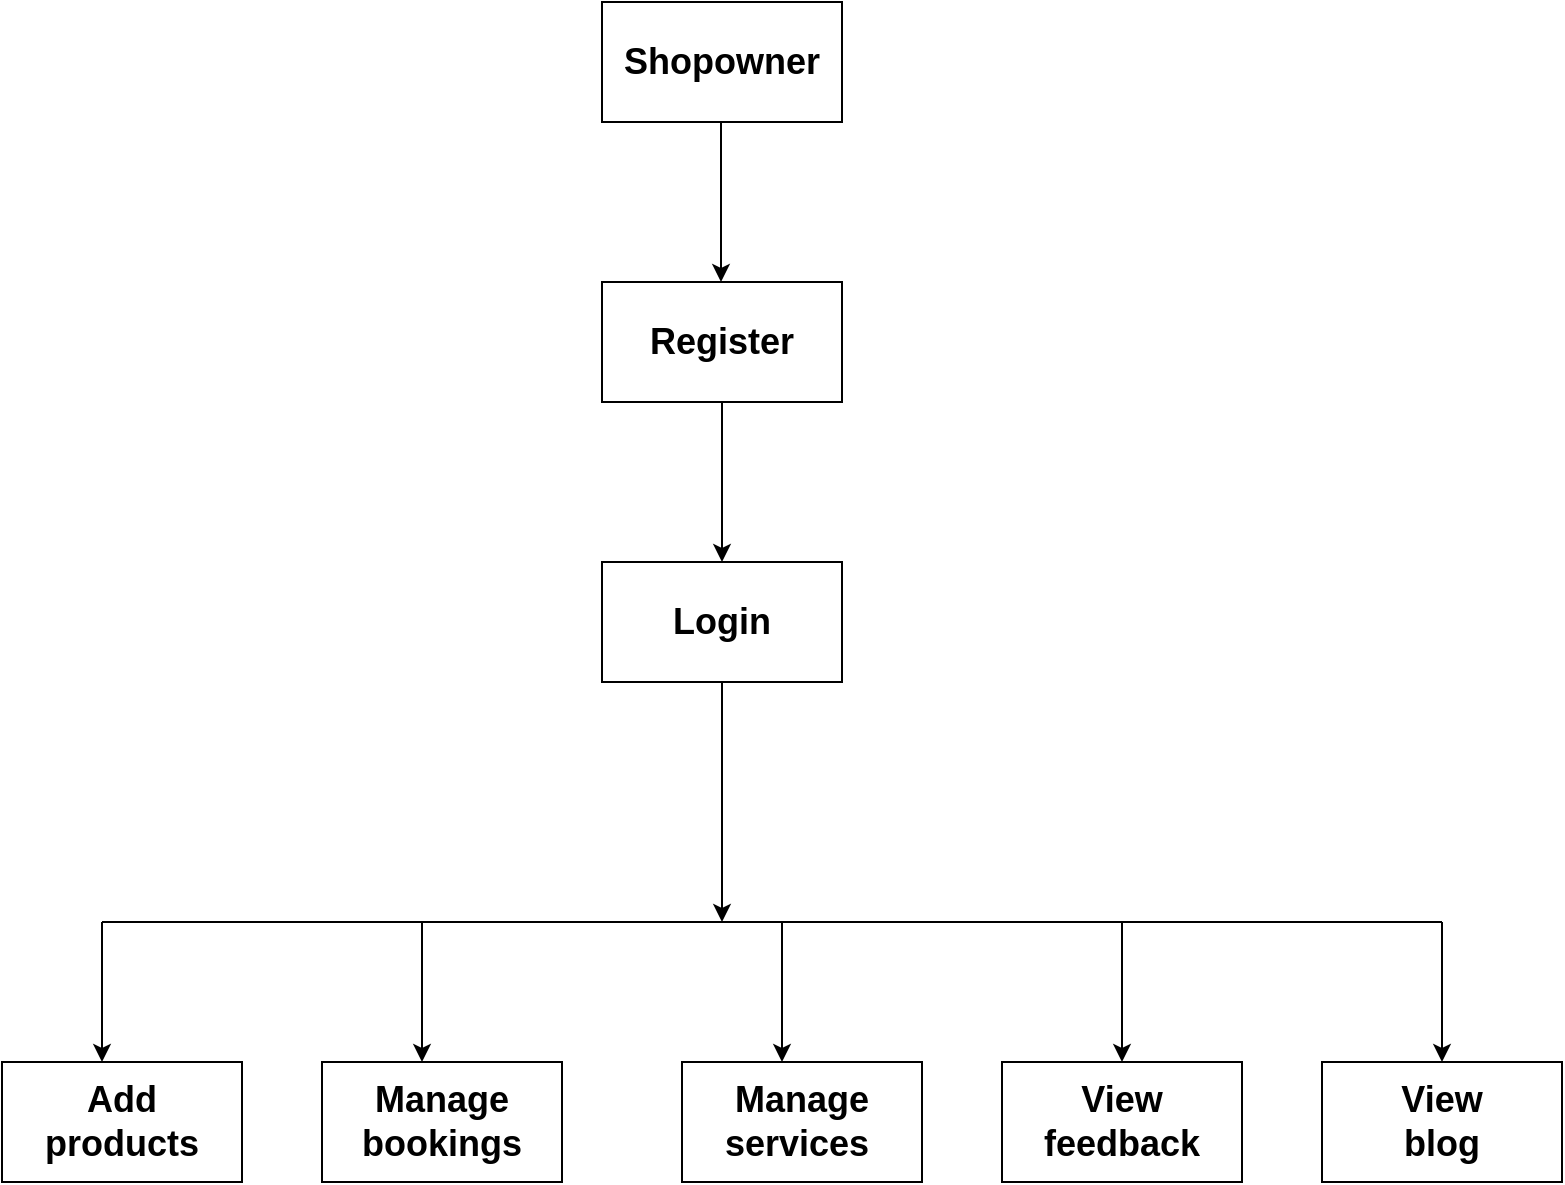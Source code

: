 <mxfile version="20.2.4" type="device"><diagram id="hcqBDbLtj7beb1-_iHv6" name="Page-1"><mxGraphModel dx="1038" dy="579" grid="1" gridSize="10" guides="1" tooltips="1" connect="1" arrows="1" fold="1" page="1" pageScale="1" pageWidth="850" pageHeight="1100" math="0" shadow="0"><root><mxCell id="0"/><mxCell id="1" parent="0"/><mxCell id="IM7uDhdu2lT8xAMbB67r-1" value="" style="rounded=0;whiteSpace=wrap;html=1;" parent="1" vertex="1"><mxGeometry x="340" y="240" width="120" height="60" as="geometry"/></mxCell><mxCell id="IM7uDhdu2lT8xAMbB67r-2" value="" style="rounded=0;whiteSpace=wrap;html=1;" parent="1" vertex="1"><mxGeometry x="340" y="380" width="120" height="60" as="geometry"/></mxCell><mxCell id="IM7uDhdu2lT8xAMbB67r-3" value="" style="rounded=0;whiteSpace=wrap;html=1;" parent="1" vertex="1"><mxGeometry x="40" y="630" width="120" height="60" as="geometry"/></mxCell><mxCell id="IM7uDhdu2lT8xAMbB67r-4" value="" style="rounded=0;whiteSpace=wrap;html=1;" parent="1" vertex="1"><mxGeometry x="200" y="630" width="120" height="60" as="geometry"/></mxCell><mxCell id="IM7uDhdu2lT8xAMbB67r-5" value="" style="rounded=0;whiteSpace=wrap;html=1;" parent="1" vertex="1"><mxGeometry x="380" y="630" width="120" height="60" as="geometry"/></mxCell><mxCell id="IM7uDhdu2lT8xAMbB67r-6" value="" style="rounded=0;whiteSpace=wrap;html=1;" parent="1" vertex="1"><mxGeometry x="540" y="630" width="120" height="60" as="geometry"/></mxCell><mxCell id="IM7uDhdu2lT8xAMbB67r-7" value="" style="rounded=0;whiteSpace=wrap;html=1;" parent="1" vertex="1"><mxGeometry x="700" y="630" width="120" height="60" as="geometry"/></mxCell><mxCell id="IM7uDhdu2lT8xAMbB67r-8" value="" style="endArrow=none;html=1;rounded=0;" parent="1" edge="1"><mxGeometry width="50" height="50" relative="1" as="geometry"><mxPoint x="90" y="560" as="sourcePoint"/><mxPoint x="760" y="560" as="targetPoint"/></mxGeometry></mxCell><mxCell id="IM7uDhdu2lT8xAMbB67r-9" value="" style="endArrow=classic;html=1;rounded=0;" parent="1" edge="1"><mxGeometry width="50" height="50" relative="1" as="geometry"><mxPoint x="90" y="560" as="sourcePoint"/><mxPoint x="90" y="630" as="targetPoint"/></mxGeometry></mxCell><mxCell id="IM7uDhdu2lT8xAMbB67r-10" value="" style="endArrow=classic;html=1;rounded=0;" parent="1" edge="1"><mxGeometry width="50" height="50" relative="1" as="geometry"><mxPoint x="250" y="560" as="sourcePoint"/><mxPoint x="250" y="630" as="targetPoint"/></mxGeometry></mxCell><mxCell id="IM7uDhdu2lT8xAMbB67r-11" value="" style="endArrow=classic;html=1;rounded=0;" parent="1" edge="1"><mxGeometry width="50" height="50" relative="1" as="geometry"><mxPoint x="430" y="560" as="sourcePoint"/><mxPoint x="430" y="630" as="targetPoint"/></mxGeometry></mxCell><mxCell id="IM7uDhdu2lT8xAMbB67r-12" value="" style="endArrow=classic;html=1;rounded=0;entryX=0.5;entryY=0;entryDx=0;entryDy=0;" parent="1" target="IM7uDhdu2lT8xAMbB67r-6" edge="1"><mxGeometry width="50" height="50" relative="1" as="geometry"><mxPoint x="600" y="560" as="sourcePoint"/><mxPoint x="450" y="540" as="targetPoint"/></mxGeometry></mxCell><mxCell id="IM7uDhdu2lT8xAMbB67r-13" value="" style="endArrow=classic;html=1;rounded=0;entryX=0.5;entryY=0;entryDx=0;entryDy=0;" parent="1" target="IM7uDhdu2lT8xAMbB67r-7" edge="1"><mxGeometry width="50" height="50" relative="1" as="geometry"><mxPoint x="760" y="560" as="sourcePoint"/><mxPoint x="450" y="540" as="targetPoint"/></mxGeometry></mxCell><mxCell id="IM7uDhdu2lT8xAMbB67r-14" value="" style="endArrow=classic;html=1;rounded=0;exitX=0.5;exitY=1;exitDx=0;exitDy=0;" parent="1" source="IM7uDhdu2lT8xAMbB67r-2" edge="1"><mxGeometry width="50" height="50" relative="1" as="geometry"><mxPoint x="400" y="500" as="sourcePoint"/><mxPoint x="400" y="560" as="targetPoint"/></mxGeometry></mxCell><mxCell id="IM7uDhdu2lT8xAMbB67r-15" value="" style="endArrow=classic;html=1;rounded=0;exitX=0.5;exitY=1;exitDx=0;exitDy=0;entryX=0.5;entryY=0;entryDx=0;entryDy=0;" parent="1" source="IM7uDhdu2lT8xAMbB67r-1" target="IM7uDhdu2lT8xAMbB67r-2" edge="1"><mxGeometry width="50" height="50" relative="1" as="geometry"><mxPoint x="400" y="320" as="sourcePoint"/><mxPoint x="450" y="270" as="targetPoint"/></mxGeometry></mxCell><mxCell id="IM7uDhdu2lT8xAMbB67r-16" value="&lt;span style=&quot;font-size: 18px;&quot;&gt;&lt;b&gt;Register&lt;/b&gt;&lt;/span&gt;" style="text;html=1;strokeColor=none;fillColor=none;align=center;verticalAlign=middle;whiteSpace=wrap;rounded=0;" parent="1" vertex="1"><mxGeometry x="370" y="255" width="60" height="30" as="geometry"/></mxCell><mxCell id="IM7uDhdu2lT8xAMbB67r-17" value="&lt;font style=&quot;font-size: 18px;&quot;&gt;&lt;b&gt;Login&lt;/b&gt;&lt;/font&gt;" style="text;html=1;strokeColor=none;fillColor=none;align=center;verticalAlign=middle;whiteSpace=wrap;rounded=0;" parent="1" vertex="1"><mxGeometry x="370" y="395" width="60" height="30" as="geometry"/></mxCell><mxCell id="IM7uDhdu2lT8xAMbB67r-18" value="Add products" style="text;html=1;strokeColor=none;fillColor=none;align=center;verticalAlign=middle;whiteSpace=wrap;rounded=0;fontSize=18;fontStyle=1" parent="1" vertex="1"><mxGeometry x="70" y="645" width="60" height="30" as="geometry"/></mxCell><mxCell id="IM7uDhdu2lT8xAMbB67r-19" value="Manage bookings" style="text;html=1;strokeColor=none;fillColor=none;align=center;verticalAlign=middle;whiteSpace=wrap;rounded=0;fontSize=18;fontStyle=1" parent="1" vertex="1"><mxGeometry x="200" y="645" width="120" height="30" as="geometry"/></mxCell><mxCell id="IM7uDhdu2lT8xAMbB67r-20" value="Manage services&amp;nbsp;" style="text;html=1;strokeColor=none;fillColor=none;align=center;verticalAlign=middle;whiteSpace=wrap;rounded=0;fontSize=18;fontStyle=1" parent="1" vertex="1"><mxGeometry x="410" y="645" width="60" height="30" as="geometry"/></mxCell><mxCell id="IM7uDhdu2lT8xAMbB67r-21" value="View feedback" style="text;html=1;strokeColor=none;fillColor=none;align=center;verticalAlign=middle;whiteSpace=wrap;rounded=0;fontSize=18;fontStyle=1" parent="1" vertex="1"><mxGeometry x="570" y="645" width="60" height="30" as="geometry"/></mxCell><mxCell id="IM7uDhdu2lT8xAMbB67r-22" value="View blog" style="text;html=1;strokeColor=none;fillColor=none;align=center;verticalAlign=middle;whiteSpace=wrap;rounded=0;fontSize=18;fontStyle=1" parent="1" vertex="1"><mxGeometry x="730" y="645" width="60" height="30" as="geometry"/></mxCell><mxCell id="Q6cM0_tjEiQJnEyFiNO8-1" value="" style="rounded=0;whiteSpace=wrap;html=1;" vertex="1" parent="1"><mxGeometry x="340" y="100" width="120" height="60" as="geometry"/></mxCell><mxCell id="Q6cM0_tjEiQJnEyFiNO8-2" value="&lt;span style=&quot;font-size: 18px;&quot;&gt;&lt;b&gt;Shopowner&lt;/b&gt;&lt;/span&gt;" style="text;html=1;strokeColor=none;fillColor=none;align=center;verticalAlign=middle;whiteSpace=wrap;rounded=0;" vertex="1" parent="1"><mxGeometry x="370" y="115" width="60" height="30" as="geometry"/></mxCell><mxCell id="Q6cM0_tjEiQJnEyFiNO8-3" value="" style="endArrow=classic;html=1;rounded=0;exitX=0.5;exitY=1;exitDx=0;exitDy=0;entryX=0.5;entryY=0;entryDx=0;entryDy=0;" edge="1" parent="1"><mxGeometry width="50" height="50" relative="1" as="geometry"><mxPoint x="399.5" y="160" as="sourcePoint"/><mxPoint x="399.5" y="240" as="targetPoint"/></mxGeometry></mxCell></root></mxGraphModel></diagram></mxfile>